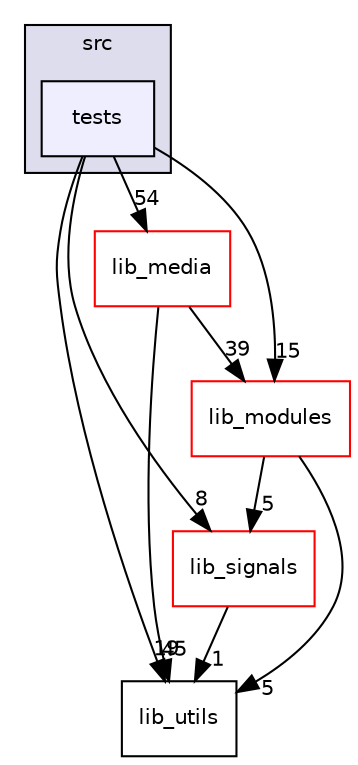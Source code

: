 digraph "tests" {
  compound=true
  node [ fontsize="10", fontname="Helvetica"];
  edge [ labelfontsize="10", labelfontname="Helvetica"];
  subgraph clusterdir_68267d1309a1af8e8297ef4c3efbcdba {
    graph [ bgcolor="#ddddee", pencolor="black", label="src" fontname="Helvetica", fontsize="10", URL="dir_68267d1309a1af8e8297ef4c3efbcdba.html"]
  dir_d93a1d4020dea85bb71b237545b5e722 [shape=box, label="tests", style="filled", fillcolor="#eeeeff", pencolor="black", URL="dir_d93a1d4020dea85bb71b237545b5e722.html"];
  }
  dir_4ee8d800e6bc95c0172b2b45e324b930 [shape=box label="lib_media" fillcolor="white" style="filled" color="red" URL="dir_4ee8d800e6bc95c0172b2b45e324b930.html"];
  dir_2c3589988bd7175cd32939707f32e1b9 [shape=box label="lib_signals" fillcolor="white" style="filled" color="red" URL="dir_2c3589988bd7175cd32939707f32e1b9.html"];
  dir_e3d70ae8158957779c7fc9bbac2effda [shape=box label="lib_modules" fillcolor="white" style="filled" color="red" URL="dir_e3d70ae8158957779c7fc9bbac2effda.html"];
  dir_c17dc64c98cba5e3a5d53b0eb213fc8d [shape=box label="lib_utils" URL="dir_c17dc64c98cba5e3a5d53b0eb213fc8d.html"];
  dir_4ee8d800e6bc95c0172b2b45e324b930->dir_e3d70ae8158957779c7fc9bbac2effda [headlabel="39", labeldistance=1.5 headhref="dir_000003_000001.html"];
  dir_4ee8d800e6bc95c0172b2b45e324b930->dir_c17dc64c98cba5e3a5d53b0eb213fc8d [headlabel="45", labeldistance=1.5 headhref="dir_000003_000016.html"];
  dir_2c3589988bd7175cd32939707f32e1b9->dir_c17dc64c98cba5e3a5d53b0eb213fc8d [headlabel="1", labeldistance=1.5 headhref="dir_000007_000016.html"];
  dir_e3d70ae8158957779c7fc9bbac2effda->dir_2c3589988bd7175cd32939707f32e1b9 [headlabel="5", labeldistance=1.5 headhref="dir_000001_000007.html"];
  dir_e3d70ae8158957779c7fc9bbac2effda->dir_c17dc64c98cba5e3a5d53b0eb213fc8d [headlabel="5", labeldistance=1.5 headhref="dir_000001_000016.html"];
  dir_d93a1d4020dea85bb71b237545b5e722->dir_4ee8d800e6bc95c0172b2b45e324b930 [headlabel="54", labeldistance=1.5 headhref="dir_000025_000003.html"];
  dir_d93a1d4020dea85bb71b237545b5e722->dir_2c3589988bd7175cd32939707f32e1b9 [headlabel="8", labeldistance=1.5 headhref="dir_000025_000007.html"];
  dir_d93a1d4020dea85bb71b237545b5e722->dir_e3d70ae8158957779c7fc9bbac2effda [headlabel="15", labeldistance=1.5 headhref="dir_000025_000001.html"];
  dir_d93a1d4020dea85bb71b237545b5e722->dir_c17dc64c98cba5e3a5d53b0eb213fc8d [headlabel="19", labeldistance=1.5 headhref="dir_000025_000016.html"];
}
